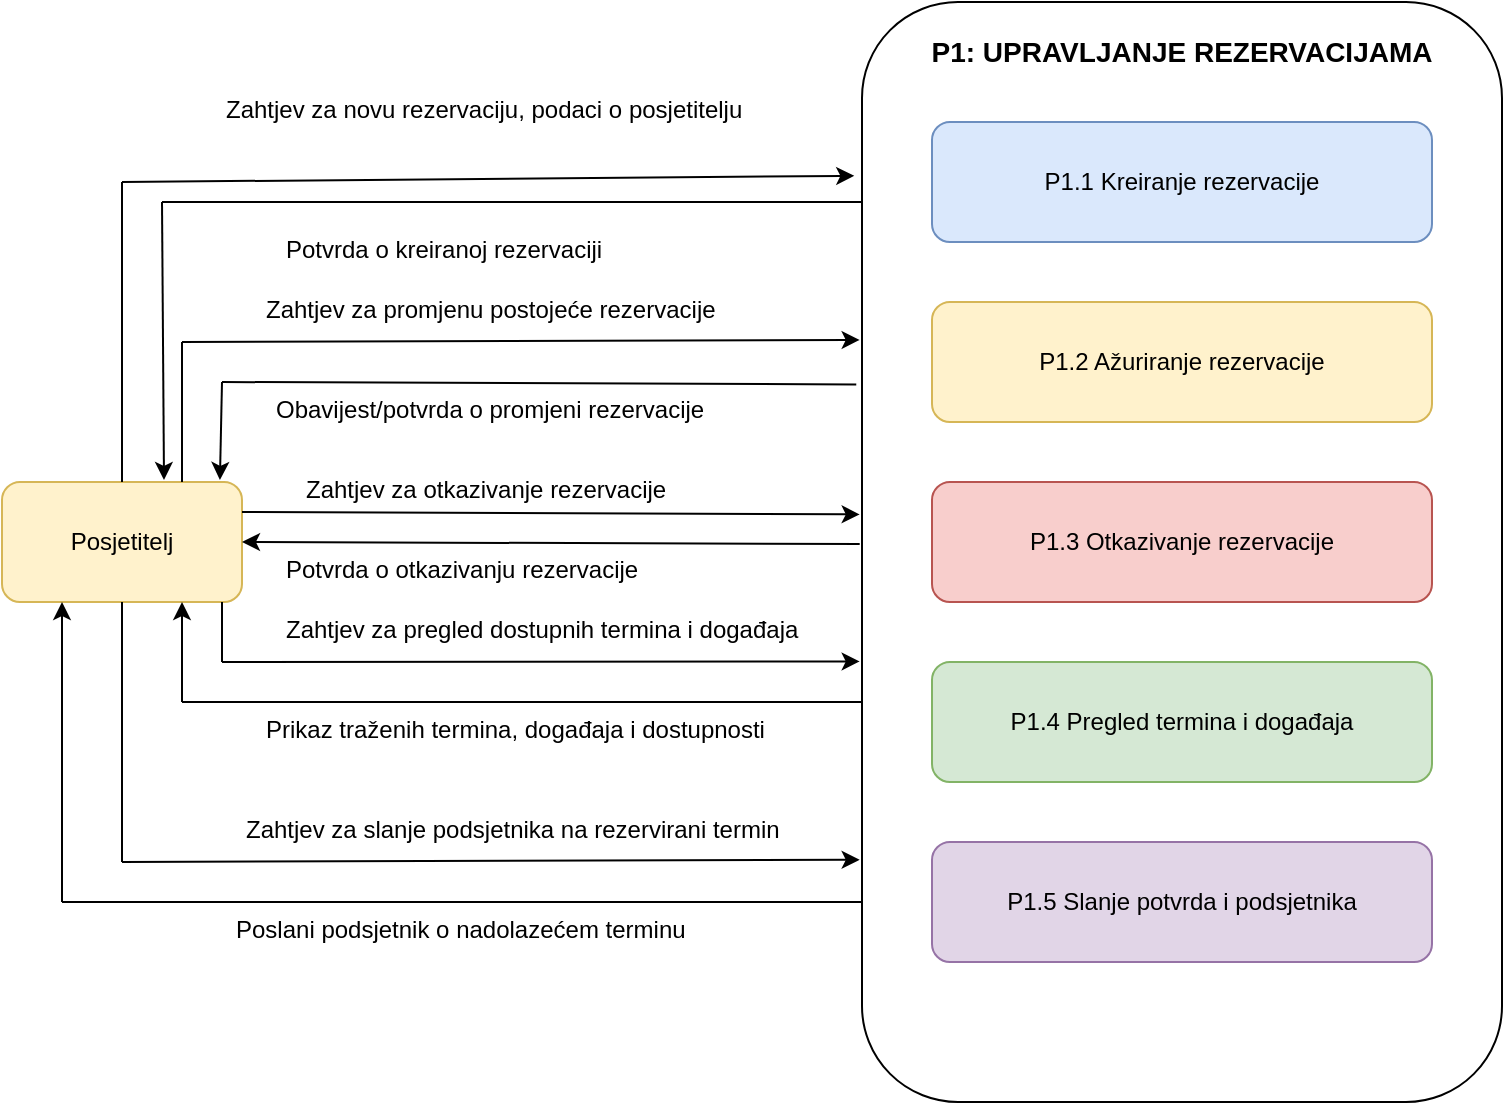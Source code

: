 <mxfile version="27.0.6">
  <diagram name="Page-1" id="wfFr6315du9r01bvQP6j">
    <mxGraphModel dx="1102" dy="517" grid="1" gridSize="10" guides="1" tooltips="1" connect="1" arrows="1" fold="1" page="1" pageScale="1" pageWidth="850" pageHeight="1100" math="0" shadow="0">
      <root>
        <mxCell id="0" />
        <mxCell id="1" parent="0" />
        <mxCell id="13hCPSlmOAWzHh8wxKm_-52" value="Posjetitelj" style="shape=rectangle;rounded=1;whiteSpace=wrap;html=1;fillColor=#FFF2CC;strokeColor=#D6B656;align=center;verticalAlign=middle;fontSize=12;" vertex="1" parent="1">
          <mxGeometry x="140" y="830" width="120" height="60" as="geometry" />
        </mxCell>
        <mxCell id="13hCPSlmOAWzHh8wxKm_-53" value="P1: UPRAVLJANJE REZERVACIJAMA" style="shape=rectangle;rounded=1;whiteSpace=wrap;html=1;fillColor=none;strokeColor=#000000;align=center;verticalAlign=top;spacingTop=10;fontSize=14;fontStyle=1;dashed=0;perimeterSpacing=10;" vertex="1" parent="1">
          <mxGeometry x="570" y="590" width="320" height="550" as="geometry" />
        </mxCell>
        <mxCell id="13hCPSlmOAWzHh8wxKm_-54" value="P1.1 Kreiranje rezervacije" style="shape=rectangle;rounded=1;whiteSpace=wrap;html=1;fillColor=#DAE8FC;strokeColor=#6C8EBF;align=center;verticalAlign=middle;fontSize=12;" vertex="1" parent="13hCPSlmOAWzHh8wxKm_-53">
          <mxGeometry x="35" y="60" width="250" height="60" as="geometry" />
        </mxCell>
        <mxCell id="13hCPSlmOAWzHh8wxKm_-55" value="P1.2 Ažuriranje rezervacije" style="shape=rectangle;rounded=1;whiteSpace=wrap;html=1;fillColor=#FFF2CC;strokeColor=#D6B656;align=center;verticalAlign=middle;fontSize=12;" vertex="1" parent="13hCPSlmOAWzHh8wxKm_-53">
          <mxGeometry x="35" y="150" width="250" height="60" as="geometry" />
        </mxCell>
        <mxCell id="13hCPSlmOAWzHh8wxKm_-56" value="P1.3 Otkazivanje rezervacije" style="shape=rectangle;rounded=1;whiteSpace=wrap;html=1;fillColor=#F8CECC;strokeColor=#B85450;align=center;verticalAlign=middle;fontSize=12;" vertex="1" parent="13hCPSlmOAWzHh8wxKm_-53">
          <mxGeometry x="35" y="240" width="250" height="60" as="geometry" />
        </mxCell>
        <mxCell id="13hCPSlmOAWzHh8wxKm_-57" value="P1.4 Pregled termina i događaja" style="shape=rectangle;rounded=1;whiteSpace=wrap;html=1;fillColor=#D5E8D4;strokeColor=#82B366;align=center;verticalAlign=middle;fontSize=12;" vertex="1" parent="13hCPSlmOAWzHh8wxKm_-53">
          <mxGeometry x="35" y="330" width="250" height="60" as="geometry" />
        </mxCell>
        <mxCell id="13hCPSlmOAWzHh8wxKm_-58" value="P1.5 Slanje potvrda i podsjetnika" style="shape=rectangle;rounded=1;whiteSpace=wrap;html=1;fillColor=#E1D5E7;strokeColor=#9673A6;align=center;verticalAlign=middle;fontSize=12;" vertex="1" parent="13hCPSlmOAWzHh8wxKm_-53">
          <mxGeometry x="35" y="420" width="250" height="60" as="geometry" />
        </mxCell>
        <mxCell id="13hCPSlmOAWzHh8wxKm_-71" value="" style="endArrow=none;html=1;rounded=0;exitX=0.5;exitY=0;exitDx=0;exitDy=0;" edge="1" parent="1" source="13hCPSlmOAWzHh8wxKm_-52">
          <mxGeometry width="50" height="50" relative="1" as="geometry">
            <mxPoint x="180" y="780" as="sourcePoint" />
            <mxPoint x="200" y="680" as="targetPoint" />
          </mxGeometry>
        </mxCell>
        <mxCell id="13hCPSlmOAWzHh8wxKm_-72" value="" style="endArrow=classic;html=1;rounded=0;entryX=0.018;entryY=0.17;entryDx=0;entryDy=0;entryPerimeter=0;" edge="1" parent="1" target="13hCPSlmOAWzHh8wxKm_-53">
          <mxGeometry width="50" height="50" relative="1" as="geometry">
            <mxPoint x="200" y="680" as="sourcePoint" />
            <mxPoint x="310" y="660" as="targetPoint" />
          </mxGeometry>
        </mxCell>
        <mxCell id="13hCPSlmOAWzHh8wxKm_-73" value="" style="endArrow=none;html=1;rounded=0;" edge="1" parent="1">
          <mxGeometry width="50" height="50" relative="1" as="geometry">
            <mxPoint x="220" y="690" as="sourcePoint" />
            <mxPoint x="570" y="690" as="targetPoint" />
          </mxGeometry>
        </mxCell>
        <mxCell id="13hCPSlmOAWzHh8wxKm_-74" value="" style="endArrow=classic;html=1;rounded=0;entryX=0.675;entryY=-0.017;entryDx=0;entryDy=0;entryPerimeter=0;" edge="1" parent="1" target="13hCPSlmOAWzHh8wxKm_-52">
          <mxGeometry width="50" height="50" relative="1" as="geometry">
            <mxPoint x="220" y="690" as="sourcePoint" />
            <mxPoint x="270" y="720" as="targetPoint" />
          </mxGeometry>
        </mxCell>
        <mxCell id="13hCPSlmOAWzHh8wxKm_-75" value="" style="endArrow=none;html=1;rounded=0;entryX=0.021;entryY=0.353;entryDx=0;entryDy=0;entryPerimeter=0;" edge="1" parent="1" target="13hCPSlmOAWzHh8wxKm_-53">
          <mxGeometry width="50" height="50" relative="1" as="geometry">
            <mxPoint x="250" y="780" as="sourcePoint" />
            <mxPoint x="560" y="770" as="targetPoint" />
          </mxGeometry>
        </mxCell>
        <mxCell id="13hCPSlmOAWzHh8wxKm_-76" value="" style="endArrow=classic;html=1;rounded=0;entryX=0.908;entryY=-0.017;entryDx=0;entryDy=0;entryPerimeter=0;" edge="1" parent="1" target="13hCPSlmOAWzHh8wxKm_-52">
          <mxGeometry width="50" height="50" relative="1" as="geometry">
            <mxPoint x="250" y="780" as="sourcePoint" />
            <mxPoint x="300" y="800" as="targetPoint" />
          </mxGeometry>
        </mxCell>
        <mxCell id="13hCPSlmOAWzHh8wxKm_-77" value="" style="endArrow=none;html=1;rounded=0;" edge="1" parent="1">
          <mxGeometry width="50" height="50" relative="1" as="geometry">
            <mxPoint x="230" y="830" as="sourcePoint" />
            <mxPoint x="230" y="760" as="targetPoint" />
          </mxGeometry>
        </mxCell>
        <mxCell id="13hCPSlmOAWzHh8wxKm_-78" value="" style="endArrow=classic;html=1;rounded=0;entryX=0.026;entryY=0.314;entryDx=0;entryDy=0;entryPerimeter=0;" edge="1" parent="1" target="13hCPSlmOAWzHh8wxKm_-53">
          <mxGeometry width="50" height="50" relative="1" as="geometry">
            <mxPoint x="230" y="760" as="sourcePoint" />
            <mxPoint x="310" y="740" as="targetPoint" />
          </mxGeometry>
        </mxCell>
        <mxCell id="13hCPSlmOAWzHh8wxKm_-79" value="" style="endArrow=classic;html=1;rounded=0;entryX=0.026;entryY=0.467;entryDx=0;entryDy=0;entryPerimeter=0;exitX=1;exitY=0.25;exitDx=0;exitDy=0;" edge="1" parent="1" source="13hCPSlmOAWzHh8wxKm_-52" target="13hCPSlmOAWzHh8wxKm_-53">
          <mxGeometry width="50" height="50" relative="1" as="geometry">
            <mxPoint x="470" y="890" as="sourcePoint" />
            <mxPoint x="520" y="840" as="targetPoint" />
          </mxGeometry>
        </mxCell>
        <mxCell id="13hCPSlmOAWzHh8wxKm_-80" value="" style="endArrow=classic;html=1;rounded=0;entryX=1;entryY=0.5;entryDx=0;entryDy=0;exitX=0.026;exitY=0.493;exitDx=0;exitDy=0;exitPerimeter=0;" edge="1" parent="1" source="13hCPSlmOAWzHh8wxKm_-53" target="13hCPSlmOAWzHh8wxKm_-52">
          <mxGeometry width="50" height="50" relative="1" as="geometry">
            <mxPoint x="430" y="930" as="sourcePoint" />
            <mxPoint x="480" y="880" as="targetPoint" />
          </mxGeometry>
        </mxCell>
        <mxCell id="13hCPSlmOAWzHh8wxKm_-81" value="" style="endArrow=none;html=1;rounded=0;" edge="1" parent="1">
          <mxGeometry width="50" height="50" relative="1" as="geometry">
            <mxPoint x="230" y="940" as="sourcePoint" />
            <mxPoint x="570" y="940" as="targetPoint" />
          </mxGeometry>
        </mxCell>
        <mxCell id="13hCPSlmOAWzHh8wxKm_-82" value="" style="endArrow=classic;html=1;rounded=0;entryX=0.75;entryY=1;entryDx=0;entryDy=0;" edge="1" parent="1" target="13hCPSlmOAWzHh8wxKm_-52">
          <mxGeometry width="50" height="50" relative="1" as="geometry">
            <mxPoint x="230" y="940" as="sourcePoint" />
            <mxPoint x="260" y="900" as="targetPoint" />
          </mxGeometry>
        </mxCell>
        <mxCell id="13hCPSlmOAWzHh8wxKm_-83" value="" style="endArrow=none;html=1;rounded=0;" edge="1" parent="1">
          <mxGeometry width="50" height="50" relative="1" as="geometry">
            <mxPoint x="250" y="920" as="sourcePoint" />
            <mxPoint x="250" y="890" as="targetPoint" />
          </mxGeometry>
        </mxCell>
        <mxCell id="13hCPSlmOAWzHh8wxKm_-84" value="" style="endArrow=classic;html=1;rounded=0;entryX=0.026;entryY=0.596;entryDx=0;entryDy=0;entryPerimeter=0;" edge="1" parent="1" target="13hCPSlmOAWzHh8wxKm_-53">
          <mxGeometry width="50" height="50" relative="1" as="geometry">
            <mxPoint x="250" y="920" as="sourcePoint" />
            <mxPoint x="330" y="880" as="targetPoint" />
          </mxGeometry>
        </mxCell>
        <mxCell id="13hCPSlmOAWzHh8wxKm_-85" value="" style="endArrow=none;html=1;rounded=0;" edge="1" parent="1" target="13hCPSlmOAWzHh8wxKm_-52">
          <mxGeometry width="50" height="50" relative="1" as="geometry">
            <mxPoint x="200" y="1020" as="sourcePoint" />
            <mxPoint x="260" y="1000" as="targetPoint" />
          </mxGeometry>
        </mxCell>
        <mxCell id="13hCPSlmOAWzHh8wxKm_-87" value="" style="endArrow=classic;html=1;rounded=0;entryX=0.026;entryY=0.77;entryDx=0;entryDy=0;entryPerimeter=0;" edge="1" parent="1" target="13hCPSlmOAWzHh8wxKm_-53">
          <mxGeometry width="50" height="50" relative="1" as="geometry">
            <mxPoint x="200" y="1020" as="sourcePoint" />
            <mxPoint x="310" y="990" as="targetPoint" />
          </mxGeometry>
        </mxCell>
        <mxCell id="13hCPSlmOAWzHh8wxKm_-88" value="" style="endArrow=none;html=1;rounded=0;" edge="1" parent="1">
          <mxGeometry width="50" height="50" relative="1" as="geometry">
            <mxPoint x="170" y="1040" as="sourcePoint" />
            <mxPoint x="570" y="1040" as="targetPoint" />
          </mxGeometry>
        </mxCell>
        <mxCell id="13hCPSlmOAWzHh8wxKm_-89" value="" style="endArrow=classic;html=1;rounded=0;entryX=0.25;entryY=1;entryDx=0;entryDy=0;" edge="1" parent="1" target="13hCPSlmOAWzHh8wxKm_-52">
          <mxGeometry width="50" height="50" relative="1" as="geometry">
            <mxPoint x="170" y="1040" as="sourcePoint" />
            <mxPoint x="200" y="940" as="targetPoint" />
          </mxGeometry>
        </mxCell>
        <mxCell id="13hCPSlmOAWzHh8wxKm_-90" value="Zahtjev za novu rezervaciju, podaci o posjetitelju" style="text;whiteSpace=wrap;html=1;" vertex="1" parent="1">
          <mxGeometry x="250" y="630" width="290" height="40" as="geometry" />
        </mxCell>
        <mxCell id="13hCPSlmOAWzHh8wxKm_-91" value="Potvrda o kreiranoj rezervaciji" style="text;whiteSpace=wrap;html=1;" vertex="1" parent="1">
          <mxGeometry x="280" y="700" width="190" height="40" as="geometry" />
        </mxCell>
        <mxCell id="13hCPSlmOAWzHh8wxKm_-92" value="Zahtjev za promjenu postojeće rezervacije" style="text;whiteSpace=wrap;html=1;" vertex="1" parent="1">
          <mxGeometry x="270" y="730" width="260" height="40" as="geometry" />
        </mxCell>
        <mxCell id="13hCPSlmOAWzHh8wxKm_-94" value="Obavijest/potvrda o promjeni rezervacije" style="text;whiteSpace=wrap;html=1;" vertex="1" parent="1">
          <mxGeometry x="275" y="780" width="250" height="40" as="geometry" />
        </mxCell>
        <mxCell id="13hCPSlmOAWzHh8wxKm_-95" value="Zahtjev za otkazivanje rezervacije" style="text;whiteSpace=wrap;html=1;" vertex="1" parent="1">
          <mxGeometry x="290" y="820" width="210" height="40" as="geometry" />
        </mxCell>
        <mxCell id="13hCPSlmOAWzHh8wxKm_-96" value="Potvrda o otkazivanju rezervacije" style="text;whiteSpace=wrap;html=1;" vertex="1" parent="1">
          <mxGeometry x="280" y="860" width="210" height="40" as="geometry" />
        </mxCell>
        <mxCell id="13hCPSlmOAWzHh8wxKm_-97" value="Zahtjev za pregled dostupnih termina i događaja" style="text;whiteSpace=wrap;html=1;" vertex="1" parent="1">
          <mxGeometry x="280" y="890" width="290" height="40" as="geometry" />
        </mxCell>
        <mxCell id="13hCPSlmOAWzHh8wxKm_-98" value="Prikaz traženih termina, događaja i dostupnosti" style="text;whiteSpace=wrap;html=1;" vertex="1" parent="1">
          <mxGeometry x="270" y="940" width="280" height="40" as="geometry" />
        </mxCell>
        <mxCell id="13hCPSlmOAWzHh8wxKm_-99" value="Zahtjev za slanje podsjetnika na rezervirani termin" style="text;whiteSpace=wrap;html=1;" vertex="1" parent="1">
          <mxGeometry x="260" y="990" width="300" height="40" as="geometry" />
        </mxCell>
        <mxCell id="13hCPSlmOAWzHh8wxKm_-100" value="Poslani podsjetnik o nadolazećem terminu" style="text;whiteSpace=wrap;html=1;" vertex="1" parent="1">
          <mxGeometry x="255" y="1040" width="260" height="40" as="geometry" />
        </mxCell>
      </root>
    </mxGraphModel>
  </diagram>
</mxfile>

